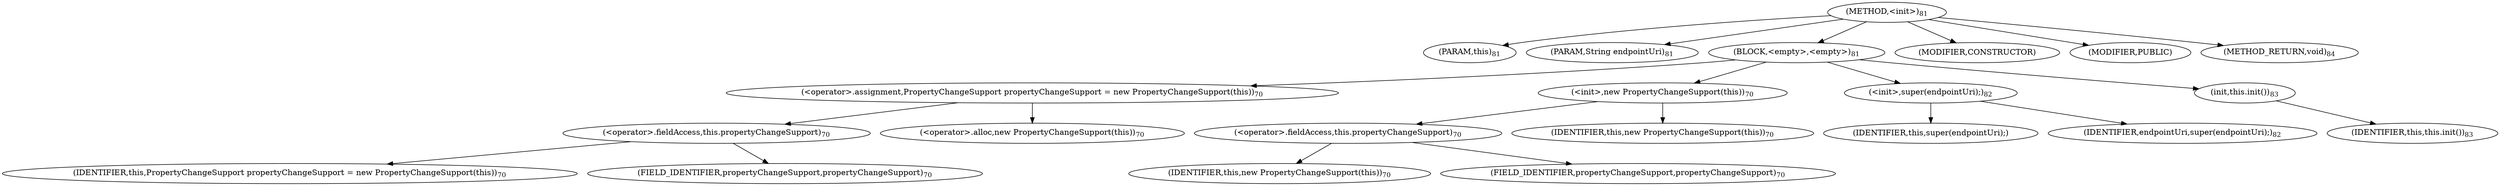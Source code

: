 digraph "&lt;init&gt;" {  
"225" [label = <(METHOD,&lt;init&gt;)<SUB>81</SUB>> ]
"7" [label = <(PARAM,this)<SUB>81</SUB>> ]
"226" [label = <(PARAM,String endpointUri)<SUB>81</SUB>> ]
"227" [label = <(BLOCK,&lt;empty&gt;,&lt;empty&gt;)<SUB>81</SUB>> ]
"228" [label = <(&lt;operator&gt;.assignment,PropertyChangeSupport propertyChangeSupport = new PropertyChangeSupport(this))<SUB>70</SUB>> ]
"229" [label = <(&lt;operator&gt;.fieldAccess,this.propertyChangeSupport)<SUB>70</SUB>> ]
"230" [label = <(IDENTIFIER,this,PropertyChangeSupport propertyChangeSupport = new PropertyChangeSupport(this))<SUB>70</SUB>> ]
"231" [label = <(FIELD_IDENTIFIER,propertyChangeSupport,propertyChangeSupport)<SUB>70</SUB>> ]
"232" [label = <(&lt;operator&gt;.alloc,new PropertyChangeSupport(this))<SUB>70</SUB>> ]
"233" [label = <(&lt;init&gt;,new PropertyChangeSupport(this))<SUB>70</SUB>> ]
"234" [label = <(&lt;operator&gt;.fieldAccess,this.propertyChangeSupport)<SUB>70</SUB>> ]
"235" [label = <(IDENTIFIER,this,new PropertyChangeSupport(this))<SUB>70</SUB>> ]
"236" [label = <(FIELD_IDENTIFIER,propertyChangeSupport,propertyChangeSupport)<SUB>70</SUB>> ]
"237" [label = <(IDENTIFIER,this,new PropertyChangeSupport(this))<SUB>70</SUB>> ]
"238" [label = <(&lt;init&gt;,super(endpointUri);)<SUB>82</SUB>> ]
"6" [label = <(IDENTIFIER,this,super(endpointUri);)> ]
"239" [label = <(IDENTIFIER,endpointUri,super(endpointUri);)<SUB>82</SUB>> ]
"240" [label = <(init,this.init())<SUB>83</SUB>> ]
"8" [label = <(IDENTIFIER,this,this.init())<SUB>83</SUB>> ]
"241" [label = <(MODIFIER,CONSTRUCTOR)> ]
"242" [label = <(MODIFIER,PUBLIC)> ]
"243" [label = <(METHOD_RETURN,void)<SUB>84</SUB>> ]
  "225" -> "7" 
  "225" -> "226" 
  "225" -> "227" 
  "225" -> "241" 
  "225" -> "242" 
  "225" -> "243" 
  "227" -> "228" 
  "227" -> "233" 
  "227" -> "238" 
  "227" -> "240" 
  "228" -> "229" 
  "228" -> "232" 
  "229" -> "230" 
  "229" -> "231" 
  "233" -> "234" 
  "233" -> "237" 
  "234" -> "235" 
  "234" -> "236" 
  "238" -> "6" 
  "238" -> "239" 
  "240" -> "8" 
}
